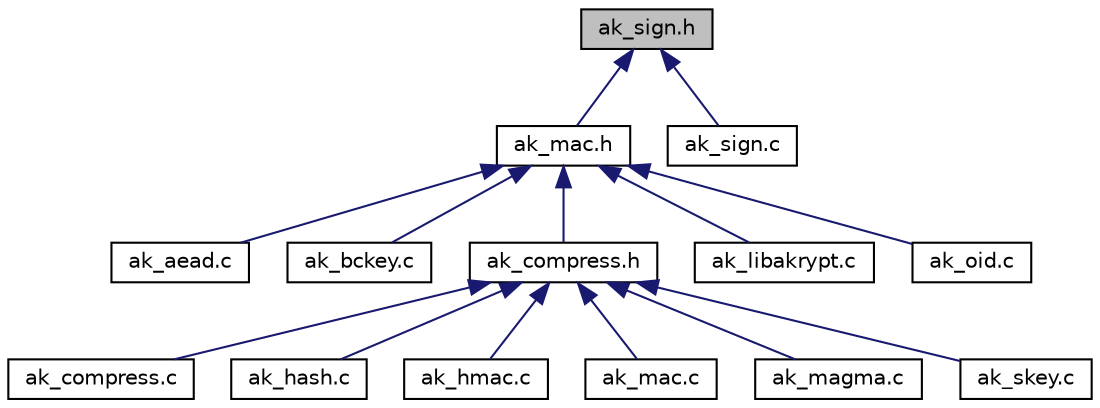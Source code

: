 digraph "ak_sign.h"
{
  edge [fontname="Helvetica",fontsize="10",labelfontname="Helvetica",labelfontsize="10"];
  node [fontname="Helvetica",fontsize="10",shape=record];
  Node1 [label="ak_sign.h",height=0.2,width=0.4,color="black", fillcolor="grey75", style="filled", fontcolor="black"];
  Node1 -> Node2 [dir="back",color="midnightblue",fontsize="10",style="solid",fontname="Helvetica"];
  Node2 [label="ak_mac.h",height=0.2,width=0.4,color="black", fillcolor="white", style="filled",URL="$ak__mac_8h.html"];
  Node2 -> Node3 [dir="back",color="midnightblue",fontsize="10",style="solid",fontname="Helvetica"];
  Node3 [label="ak_aead.c",height=0.2,width=0.4,color="black", fillcolor="white", style="filled",URL="$ak__aead_8c.html"];
  Node2 -> Node4 [dir="back",color="midnightblue",fontsize="10",style="solid",fontname="Helvetica"];
  Node4 [label="ak_bckey.c",height=0.2,width=0.4,color="black", fillcolor="white", style="filled",URL="$ak__bckey_8c.html"];
  Node2 -> Node5 [dir="back",color="midnightblue",fontsize="10",style="solid",fontname="Helvetica"];
  Node5 [label="ak_compress.h",height=0.2,width=0.4,color="black", fillcolor="white", style="filled",URL="$ak__compress_8h.html"];
  Node5 -> Node6 [dir="back",color="midnightblue",fontsize="10",style="solid",fontname="Helvetica"];
  Node6 [label="ak_compress.c",height=0.2,width=0.4,color="black", fillcolor="white", style="filled",URL="$ak__compress_8c.html"];
  Node5 -> Node7 [dir="back",color="midnightblue",fontsize="10",style="solid",fontname="Helvetica"];
  Node7 [label="ak_hash.c",height=0.2,width=0.4,color="black", fillcolor="white", style="filled",URL="$ak__hash_8c.html"];
  Node5 -> Node8 [dir="back",color="midnightblue",fontsize="10",style="solid",fontname="Helvetica"];
  Node8 [label="ak_hmac.c",height=0.2,width=0.4,color="black", fillcolor="white", style="filled",URL="$ak__hmac_8c.html"];
  Node5 -> Node9 [dir="back",color="midnightblue",fontsize="10",style="solid",fontname="Helvetica"];
  Node9 [label="ak_mac.c",height=0.2,width=0.4,color="black", fillcolor="white", style="filled",URL="$ak__mac_8c.html"];
  Node5 -> Node10 [dir="back",color="midnightblue",fontsize="10",style="solid",fontname="Helvetica"];
  Node10 [label="ak_magma.c",height=0.2,width=0.4,color="black", fillcolor="white", style="filled",URL="$ak__magma_8c.html"];
  Node5 -> Node11 [dir="back",color="midnightblue",fontsize="10",style="solid",fontname="Helvetica"];
  Node11 [label="ak_skey.c",height=0.2,width=0.4,color="black", fillcolor="white", style="filled",URL="$ak__skey_8c.html"];
  Node2 -> Node12 [dir="back",color="midnightblue",fontsize="10",style="solid",fontname="Helvetica"];
  Node12 [label="ak_libakrypt.c",height=0.2,width=0.4,color="black", fillcolor="white", style="filled",URL="$ak__libakrypt_8c.html"];
  Node2 -> Node13 [dir="back",color="midnightblue",fontsize="10",style="solid",fontname="Helvetica"];
  Node13 [label="ak_oid.c",height=0.2,width=0.4,color="black", fillcolor="white", style="filled",URL="$ak__oid_8c.html"];
  Node1 -> Node14 [dir="back",color="midnightblue",fontsize="10",style="solid",fontname="Helvetica"];
  Node14 [label="ak_sign.c",height=0.2,width=0.4,color="black", fillcolor="white", style="filled",URL="$ak__sign_8c.html"];
}
